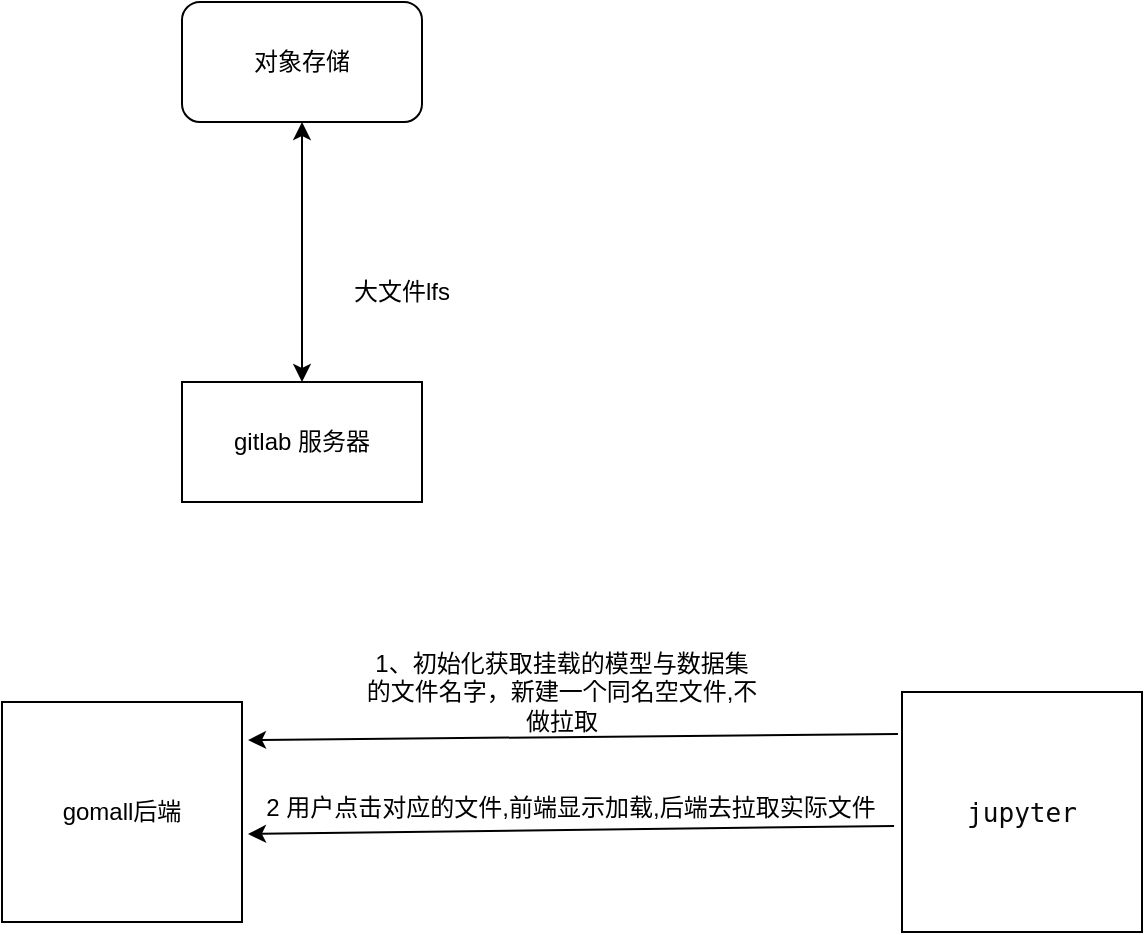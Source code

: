 <mxfile version="21.2.1" type="github">
  <diagram name="第 1 页" id="kPsyVVF4NKJUlHxfcqTH">
    <mxGraphModel dx="1114" dy="584" grid="1" gridSize="10" guides="1" tooltips="1" connect="1" arrows="1" fold="1" page="1" pageScale="1" pageWidth="827" pageHeight="1169" math="0" shadow="0">
      <root>
        <mxCell id="0" />
        <mxCell id="1" parent="0" />
        <mxCell id="HPfDctqRm9Wz6FFI29_d-1" value="对象存储" style="rounded=1;whiteSpace=wrap;html=1;" vertex="1" parent="1">
          <mxGeometry x="220" y="50" width="120" height="60" as="geometry" />
        </mxCell>
        <mxCell id="HPfDctqRm9Wz6FFI29_d-2" value="gitlab 服务器" style="rounded=0;whiteSpace=wrap;html=1;" vertex="1" parent="1">
          <mxGeometry x="220" y="240" width="120" height="60" as="geometry" />
        </mxCell>
        <mxCell id="HPfDctqRm9Wz6FFI29_d-4" value="" style="endArrow=classic;startArrow=classic;html=1;rounded=0;entryX=0.5;entryY=1;entryDx=0;entryDy=0;exitX=0.5;exitY=0;exitDx=0;exitDy=0;" edge="1" parent="1" source="HPfDctqRm9Wz6FFI29_d-2" target="HPfDctqRm9Wz6FFI29_d-1">
          <mxGeometry width="50" height="50" relative="1" as="geometry">
            <mxPoint x="140" y="230" as="sourcePoint" />
            <mxPoint x="190" y="180" as="targetPoint" />
          </mxGeometry>
        </mxCell>
        <mxCell id="HPfDctqRm9Wz6FFI29_d-5" value="大文件lfs" style="text;html=1;strokeColor=none;fillColor=none;align=center;verticalAlign=middle;whiteSpace=wrap;rounded=0;" vertex="1" parent="1">
          <mxGeometry x="300" y="180" width="60" height="30" as="geometry" />
        </mxCell>
        <mxCell id="HPfDctqRm9Wz6FFI29_d-6" value="&lt;pre style=&quot;background-color:#ffffff;color:#080808;font-family:&#39;JetBrains Mono&#39;,monospace;font-size:9.8pt;&quot;&gt;jupyter&lt;/pre&gt;" style="rounded=0;whiteSpace=wrap;html=1;" vertex="1" parent="1">
          <mxGeometry x="580" y="395" width="120" height="120" as="geometry" />
        </mxCell>
        <mxCell id="HPfDctqRm9Wz6FFI29_d-11" style="edgeStyle=orthogonalEdgeStyle;rounded=0;orthogonalLoop=1;jettySize=auto;html=1;exitX=0.5;exitY=0;exitDx=0;exitDy=0;" edge="1" parent="1" source="HPfDctqRm9Wz6FFI29_d-7">
          <mxGeometry relative="1" as="geometry">
            <mxPoint x="190" y="400" as="targetPoint" />
          </mxGeometry>
        </mxCell>
        <mxCell id="HPfDctqRm9Wz6FFI29_d-7" value="gomall后端" style="rounded=0;whiteSpace=wrap;html=1;" vertex="1" parent="1">
          <mxGeometry x="130" y="400" width="120" height="110" as="geometry" />
        </mxCell>
        <mxCell id="HPfDctqRm9Wz6FFI29_d-9" value="" style="endArrow=classic;html=1;rounded=0;exitX=-0.017;exitY=0.175;exitDx=0;exitDy=0;entryX=1.025;entryY=0.173;entryDx=0;entryDy=0;entryPerimeter=0;exitPerimeter=0;" edge="1" parent="1" source="HPfDctqRm9Wz6FFI29_d-6" target="HPfDctqRm9Wz6FFI29_d-7">
          <mxGeometry width="50" height="50" relative="1" as="geometry">
            <mxPoint x="400" y="420" as="sourcePoint" />
            <mxPoint x="252" y="433" as="targetPoint" />
          </mxGeometry>
        </mxCell>
        <mxCell id="HPfDctqRm9Wz6FFI29_d-10" value="1、初始化获取挂载的模型与数据集的文件名字，新建一个同名空文件,不做拉取" style="text;html=1;strokeColor=none;fillColor=none;align=center;verticalAlign=middle;whiteSpace=wrap;rounded=0;" vertex="1" parent="1">
          <mxGeometry x="310" y="380" width="200" height="30" as="geometry" />
        </mxCell>
        <mxCell id="HPfDctqRm9Wz6FFI29_d-12" value="" style="endArrow=classic;html=1;rounded=0;exitX=-0.033;exitY=0.558;exitDx=0;exitDy=0;exitPerimeter=0;entryX=1.025;entryY=0.6;entryDx=0;entryDy=0;entryPerimeter=0;" edge="1" parent="1" source="HPfDctqRm9Wz6FFI29_d-6" target="HPfDctqRm9Wz6FFI29_d-7">
          <mxGeometry width="50" height="50" relative="1" as="geometry">
            <mxPoint x="300" y="510" as="sourcePoint" />
            <mxPoint x="350" y="460" as="targetPoint" />
          </mxGeometry>
        </mxCell>
        <mxCell id="HPfDctqRm9Wz6FFI29_d-13" value="2 用户点击对应的文件,前端显示加载,后端去拉取实际文件" style="text;html=1;align=center;verticalAlign=middle;resizable=0;points=[];autosize=1;strokeColor=none;fillColor=none;" vertex="1" parent="1">
          <mxGeometry x="249" y="438" width="330" height="30" as="geometry" />
        </mxCell>
      </root>
    </mxGraphModel>
  </diagram>
</mxfile>
